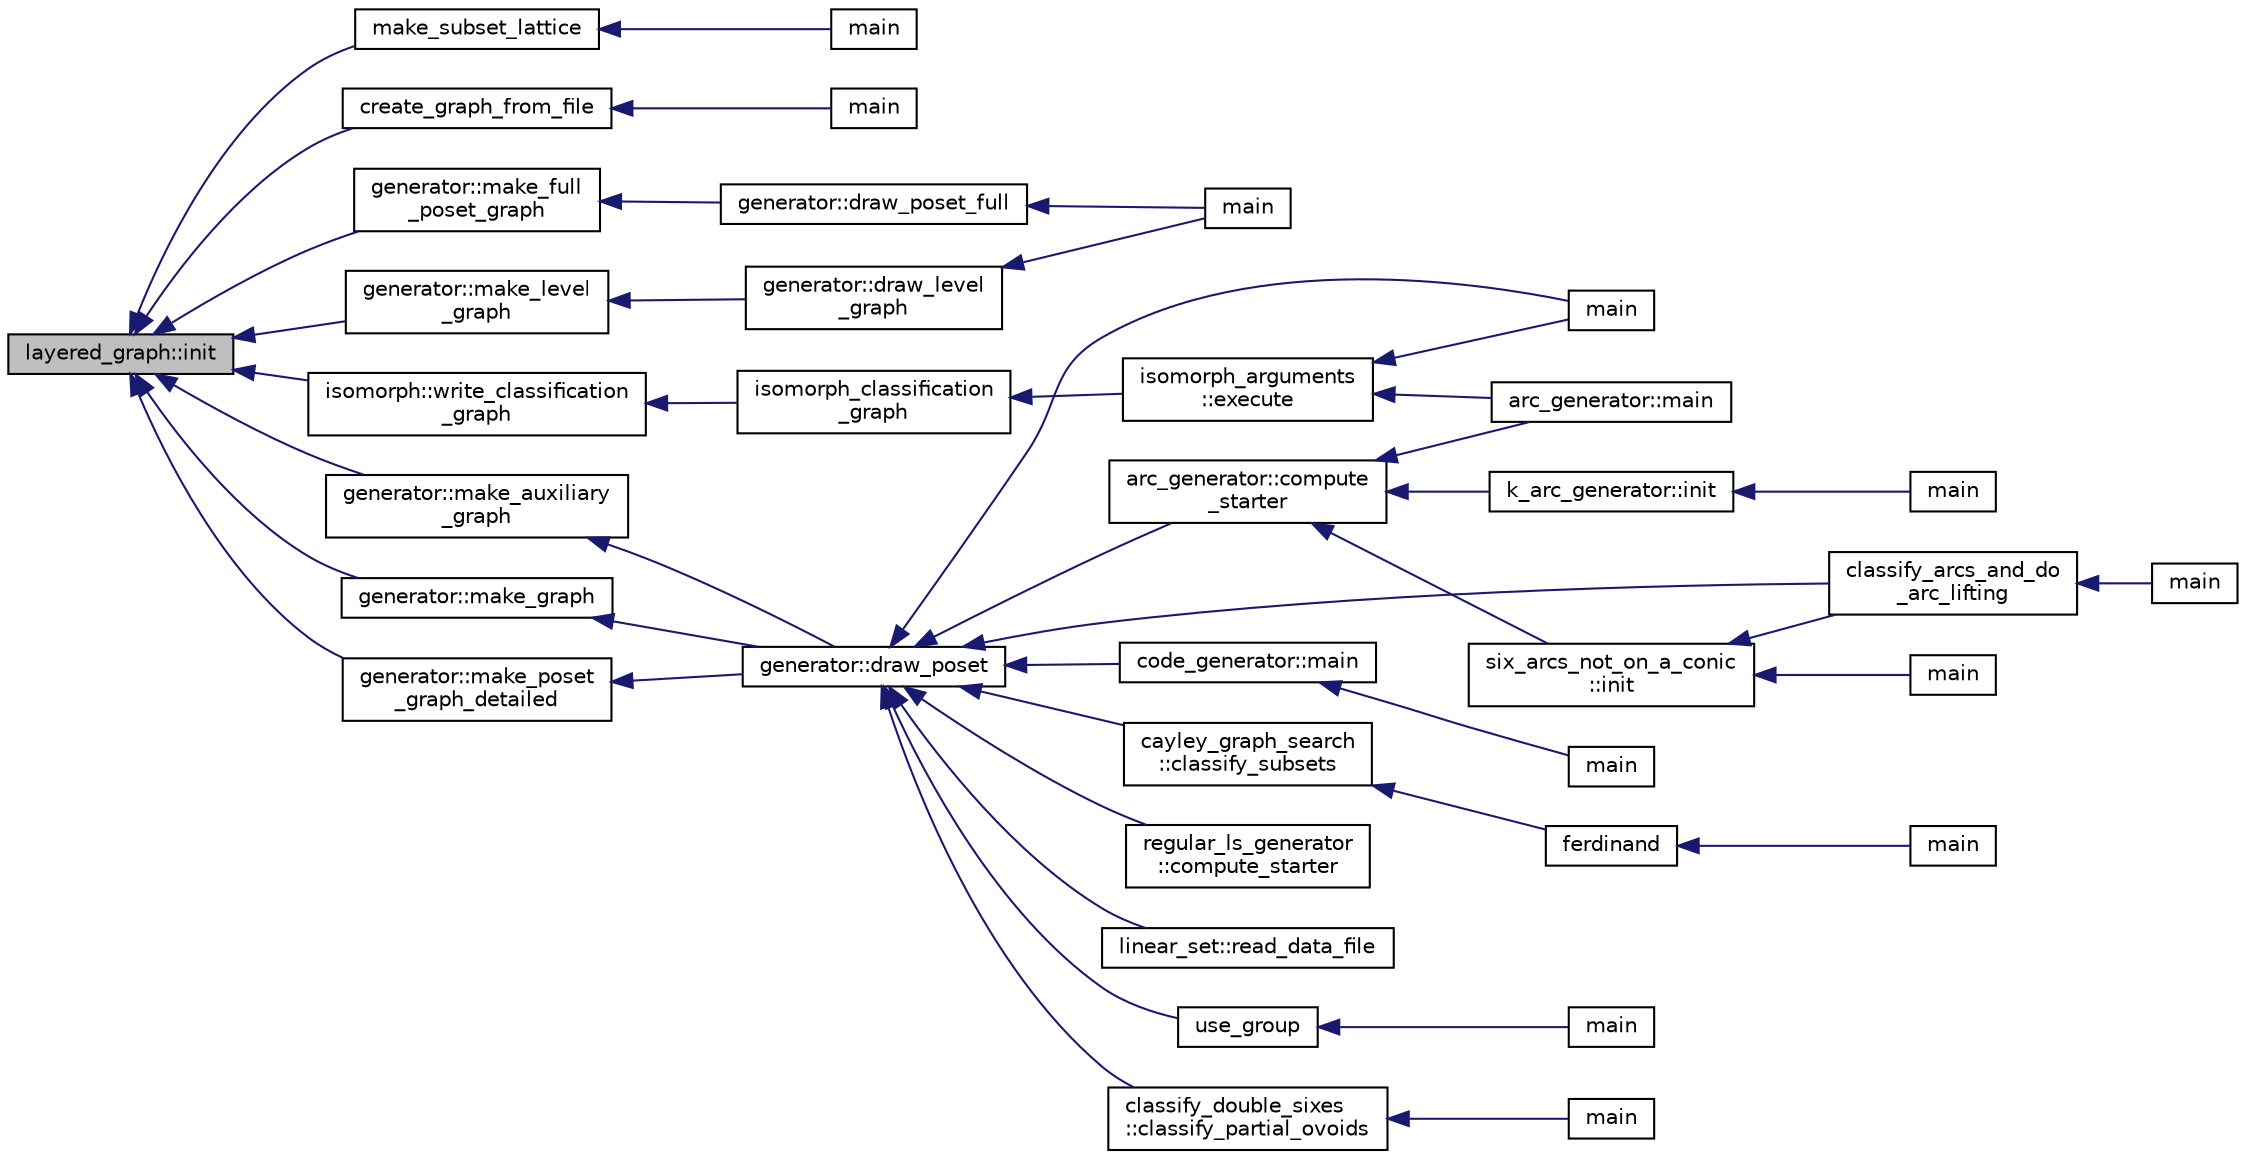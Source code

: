 digraph "layered_graph::init"
{
  edge [fontname="Helvetica",fontsize="10",labelfontname="Helvetica",labelfontsize="10"];
  node [fontname="Helvetica",fontsize="10",shape=record];
  rankdir="LR";
  Node447 [label="layered_graph::init",height=0.2,width=0.4,color="black", fillcolor="grey75", style="filled", fontcolor="black"];
  Node447 -> Node448 [dir="back",color="midnightblue",fontsize="10",style="solid",fontname="Helvetica"];
  Node448 [label="make_subset_lattice",height=0.2,width=0.4,color="black", fillcolor="white", style="filled",URL="$da/d78/poset__of__subsets_8_c.html#a9dc920908674ae38d5c24d78f5566e34"];
  Node448 -> Node449 [dir="back",color="midnightblue",fontsize="10",style="solid",fontname="Helvetica"];
  Node449 [label="main",height=0.2,width=0.4,color="black", fillcolor="white", style="filled",URL="$da/d78/poset__of__subsets_8_c.html#a3c04138a5bfe5d72780bb7e82a18e627"];
  Node447 -> Node450 [dir="back",color="midnightblue",fontsize="10",style="solid",fontname="Helvetica"];
  Node450 [label="create_graph_from_file",height=0.2,width=0.4,color="black", fillcolor="white", style="filled",URL="$db/d8d/create__layered__graph__file_8_c.html#a3861f0400d2bbd6a6228527acef31d77"];
  Node450 -> Node451 [dir="back",color="midnightblue",fontsize="10",style="solid",fontname="Helvetica"];
  Node451 [label="main",height=0.2,width=0.4,color="black", fillcolor="white", style="filled",URL="$db/d8d/create__layered__graph__file_8_c.html#a217dbf8b442f20279ea00b898af96f52"];
  Node447 -> Node452 [dir="back",color="midnightblue",fontsize="10",style="solid",fontname="Helvetica"];
  Node452 [label="generator::make_full\l_poset_graph",height=0.2,width=0.4,color="black", fillcolor="white", style="filled",URL="$d7/d73/classgenerator.html#ab6415c4a8fbcc54c470448935a95aa56"];
  Node452 -> Node453 [dir="back",color="midnightblue",fontsize="10",style="solid",fontname="Helvetica"];
  Node453 [label="generator::draw_poset_full",height=0.2,width=0.4,color="black", fillcolor="white", style="filled",URL="$d7/d73/classgenerator.html#a6f7f90e50993905db31342536ac59d8c"];
  Node453 -> Node454 [dir="back",color="midnightblue",fontsize="10",style="solid",fontname="Helvetica"];
  Node454 [label="main",height=0.2,width=0.4,color="black", fillcolor="white", style="filled",URL="$de/d2d/graph_2graph_8_c.html#a217dbf8b442f20279ea00b898af96f52"];
  Node447 -> Node455 [dir="back",color="midnightblue",fontsize="10",style="solid",fontname="Helvetica"];
  Node455 [label="generator::make_auxiliary\l_graph",height=0.2,width=0.4,color="black", fillcolor="white", style="filled",URL="$d7/d73/classgenerator.html#aabd85f45e3975dcf5eb15c0509e58392"];
  Node455 -> Node456 [dir="back",color="midnightblue",fontsize="10",style="solid",fontname="Helvetica"];
  Node456 [label="generator::draw_poset",height=0.2,width=0.4,color="black", fillcolor="white", style="filled",URL="$d7/d73/classgenerator.html#aa4f99c75a86701ba85e514a294efdf3a"];
  Node456 -> Node457 [dir="back",color="midnightblue",fontsize="10",style="solid",fontname="Helvetica"];
  Node457 [label="main",height=0.2,width=0.4,color="black", fillcolor="white", style="filled",URL="$d1/d5e/blt__main_8_c.html#a217dbf8b442f20279ea00b898af96f52"];
  Node456 -> Node458 [dir="back",color="midnightblue",fontsize="10",style="solid",fontname="Helvetica"];
  Node458 [label="code_generator::main",height=0.2,width=0.4,color="black", fillcolor="white", style="filled",URL="$db/d37/classcode__generator.html#ab3cf3a306e4032c2b471ac95321c599f"];
  Node458 -> Node459 [dir="back",color="midnightblue",fontsize="10",style="solid",fontname="Helvetica"];
  Node459 [label="main",height=0.2,width=0.4,color="black", fillcolor="white", style="filled",URL="$d4/d4f/codes_8_c.html#a217dbf8b442f20279ea00b898af96f52"];
  Node456 -> Node460 [dir="back",color="midnightblue",fontsize="10",style="solid",fontname="Helvetica"];
  Node460 [label="cayley_graph_search\l::classify_subsets",height=0.2,width=0.4,color="black", fillcolor="white", style="filled",URL="$de/dae/classcayley__graph__search.html#a4cf8a90752e018a281481ac80ad52c4b"];
  Node460 -> Node461 [dir="back",color="midnightblue",fontsize="10",style="solid",fontname="Helvetica"];
  Node461 [label="ferdinand",height=0.2,width=0.4,color="black", fillcolor="white", style="filled",URL="$da/df3/ferdinand_8_c.html#a322b57727d23cf5a0932f11c30ea18d9"];
  Node461 -> Node462 [dir="back",color="midnightblue",fontsize="10",style="solid",fontname="Helvetica"];
  Node462 [label="main",height=0.2,width=0.4,color="black", fillcolor="white", style="filled",URL="$da/df3/ferdinand_8_c.html#a3c04138a5bfe5d72780bb7e82a18e627"];
  Node456 -> Node463 [dir="back",color="midnightblue",fontsize="10",style="solid",fontname="Helvetica"];
  Node463 [label="regular_ls_generator\l::compute_starter",height=0.2,width=0.4,color="black", fillcolor="white", style="filled",URL="$d2/dd8/classregular__ls__generator.html#aa38907741058694a73194b02ceb4a53d"];
  Node456 -> Node464 [dir="back",color="midnightblue",fontsize="10",style="solid",fontname="Helvetica"];
  Node464 [label="linear_set::read_data_file",height=0.2,width=0.4,color="black", fillcolor="white", style="filled",URL="$dd/d86/classlinear__set.html#a9a5cd28cc81be7ee41002b2e3114c2cb"];
  Node456 -> Node465 [dir="back",color="midnightblue",fontsize="10",style="solid",fontname="Helvetica"];
  Node465 [label="classify_arcs_and_do\l_arc_lifting",height=0.2,width=0.4,color="black", fillcolor="white", style="filled",URL="$d6/dc3/arc__lifting__main_8_c.html#afdd7be16f16b8c71e9a72fe5f6a0b59c"];
  Node465 -> Node466 [dir="back",color="midnightblue",fontsize="10",style="solid",fontname="Helvetica"];
  Node466 [label="main",height=0.2,width=0.4,color="black", fillcolor="white", style="filled",URL="$d6/dc3/arc__lifting__main_8_c.html#a217dbf8b442f20279ea00b898af96f52"];
  Node456 -> Node467 [dir="back",color="midnightblue",fontsize="10",style="solid",fontname="Helvetica"];
  Node467 [label="use_group",height=0.2,width=0.4,color="black", fillcolor="white", style="filled",URL="$d9/d9f/all__cliques_8_c.html#aba62531e97173264c39afe2c7857af31"];
  Node467 -> Node468 [dir="back",color="midnightblue",fontsize="10",style="solid",fontname="Helvetica"];
  Node468 [label="main",height=0.2,width=0.4,color="black", fillcolor="white", style="filled",URL="$d9/d9f/all__cliques_8_c.html#a3c04138a5bfe5d72780bb7e82a18e627"];
  Node456 -> Node469 [dir="back",color="midnightblue",fontsize="10",style="solid",fontname="Helvetica"];
  Node469 [label="arc_generator::compute\l_starter",height=0.2,width=0.4,color="black", fillcolor="white", style="filled",URL="$d4/d21/classarc__generator.html#aad1dcec3a1c302e743d574bd1ac857d9"];
  Node469 -> Node470 [dir="back",color="midnightblue",fontsize="10",style="solid",fontname="Helvetica"];
  Node470 [label="arc_generator::main",height=0.2,width=0.4,color="black", fillcolor="white", style="filled",URL="$d4/d21/classarc__generator.html#ad80140b51b165dad1fe6ab232be7829a"];
  Node469 -> Node471 [dir="back",color="midnightblue",fontsize="10",style="solid",fontname="Helvetica"];
  Node471 [label="k_arc_generator::init",height=0.2,width=0.4,color="black", fillcolor="white", style="filled",URL="$d6/dd8/classk__arc__generator.html#a6036d9f52ede9f8ca681505626b5361d"];
  Node471 -> Node472 [dir="back",color="midnightblue",fontsize="10",style="solid",fontname="Helvetica"];
  Node472 [label="main",height=0.2,width=0.4,color="black", fillcolor="white", style="filled",URL="$d6/d01/k__arc__generator__main_8_c.html#a217dbf8b442f20279ea00b898af96f52"];
  Node469 -> Node473 [dir="back",color="midnightblue",fontsize="10",style="solid",fontname="Helvetica"];
  Node473 [label="six_arcs_not_on_a_conic\l::init",height=0.2,width=0.4,color="black", fillcolor="white", style="filled",URL="$d8/de6/classsix__arcs__not__on__a__conic.html#a7a4d5cf8a098488729934cfa8a70944a"];
  Node473 -> Node465 [dir="back",color="midnightblue",fontsize="10",style="solid",fontname="Helvetica"];
  Node473 -> Node474 [dir="back",color="midnightblue",fontsize="10",style="solid",fontname="Helvetica"];
  Node474 [label="main",height=0.2,width=0.4,color="black", fillcolor="white", style="filled",URL="$d2/dfa/create__surface__main_8_c.html#a217dbf8b442f20279ea00b898af96f52"];
  Node456 -> Node475 [dir="back",color="midnightblue",fontsize="10",style="solid",fontname="Helvetica"];
  Node475 [label="classify_double_sixes\l::classify_partial_ovoids",height=0.2,width=0.4,color="black", fillcolor="white", style="filled",URL="$dd/d23/classclassify__double__sixes.html#a2253fca143a0e8a3e39655eb05668ae9"];
  Node475 -> Node476 [dir="back",color="midnightblue",fontsize="10",style="solid",fontname="Helvetica"];
  Node476 [label="main",height=0.2,width=0.4,color="black", fillcolor="white", style="filled",URL="$df/df8/surface__classify_8_c.html#a217dbf8b442f20279ea00b898af96f52"];
  Node447 -> Node477 [dir="back",color="midnightblue",fontsize="10",style="solid",fontname="Helvetica"];
  Node477 [label="generator::make_graph",height=0.2,width=0.4,color="black", fillcolor="white", style="filled",URL="$d7/d73/classgenerator.html#a70dd7819a500c8baef63327eb5d72f4c"];
  Node477 -> Node456 [dir="back",color="midnightblue",fontsize="10",style="solid",fontname="Helvetica"];
  Node447 -> Node478 [dir="back",color="midnightblue",fontsize="10",style="solid",fontname="Helvetica"];
  Node478 [label="generator::make_level\l_graph",height=0.2,width=0.4,color="black", fillcolor="white", style="filled",URL="$d7/d73/classgenerator.html#ac5980214ff3f3db0a36011316869c712"];
  Node478 -> Node479 [dir="back",color="midnightblue",fontsize="10",style="solid",fontname="Helvetica"];
  Node479 [label="generator::draw_level\l_graph",height=0.2,width=0.4,color="black", fillcolor="white", style="filled",URL="$d7/d73/classgenerator.html#a6bbc7b7aafea55ff8e202efc43ab263c"];
  Node479 -> Node454 [dir="back",color="midnightblue",fontsize="10",style="solid",fontname="Helvetica"];
  Node447 -> Node480 [dir="back",color="midnightblue",fontsize="10",style="solid",fontname="Helvetica"];
  Node480 [label="generator::make_poset\l_graph_detailed",height=0.2,width=0.4,color="black", fillcolor="white", style="filled",URL="$d7/d73/classgenerator.html#a4f8b07122d32e3db0788f5a385bb1615"];
  Node480 -> Node456 [dir="back",color="midnightblue",fontsize="10",style="solid",fontname="Helvetica"];
  Node447 -> Node481 [dir="back",color="midnightblue",fontsize="10",style="solid",fontname="Helvetica"];
  Node481 [label="isomorph::write_classification\l_graph",height=0.2,width=0.4,color="black", fillcolor="white", style="filled",URL="$d3/d5f/classisomorph.html#afcf732909fe6b9f431362fa7c2ade0e5"];
  Node481 -> Node482 [dir="back",color="midnightblue",fontsize="10",style="solid",fontname="Helvetica"];
  Node482 [label="isomorph_classification\l_graph",height=0.2,width=0.4,color="black", fillcolor="white", style="filled",URL="$d4/d7e/isomorph__global_8_c.html#a027e803e6cab7af4c400a71663bf4715"];
  Node482 -> Node483 [dir="back",color="midnightblue",fontsize="10",style="solid",fontname="Helvetica"];
  Node483 [label="isomorph_arguments\l::execute",height=0.2,width=0.4,color="black", fillcolor="white", style="filled",URL="$d5/de4/classisomorph__arguments.html#aa85e472d14906abdd5672dc66027583e"];
  Node483 -> Node457 [dir="back",color="midnightblue",fontsize="10",style="solid",fontname="Helvetica"];
  Node483 -> Node470 [dir="back",color="midnightblue",fontsize="10",style="solid",fontname="Helvetica"];
}
